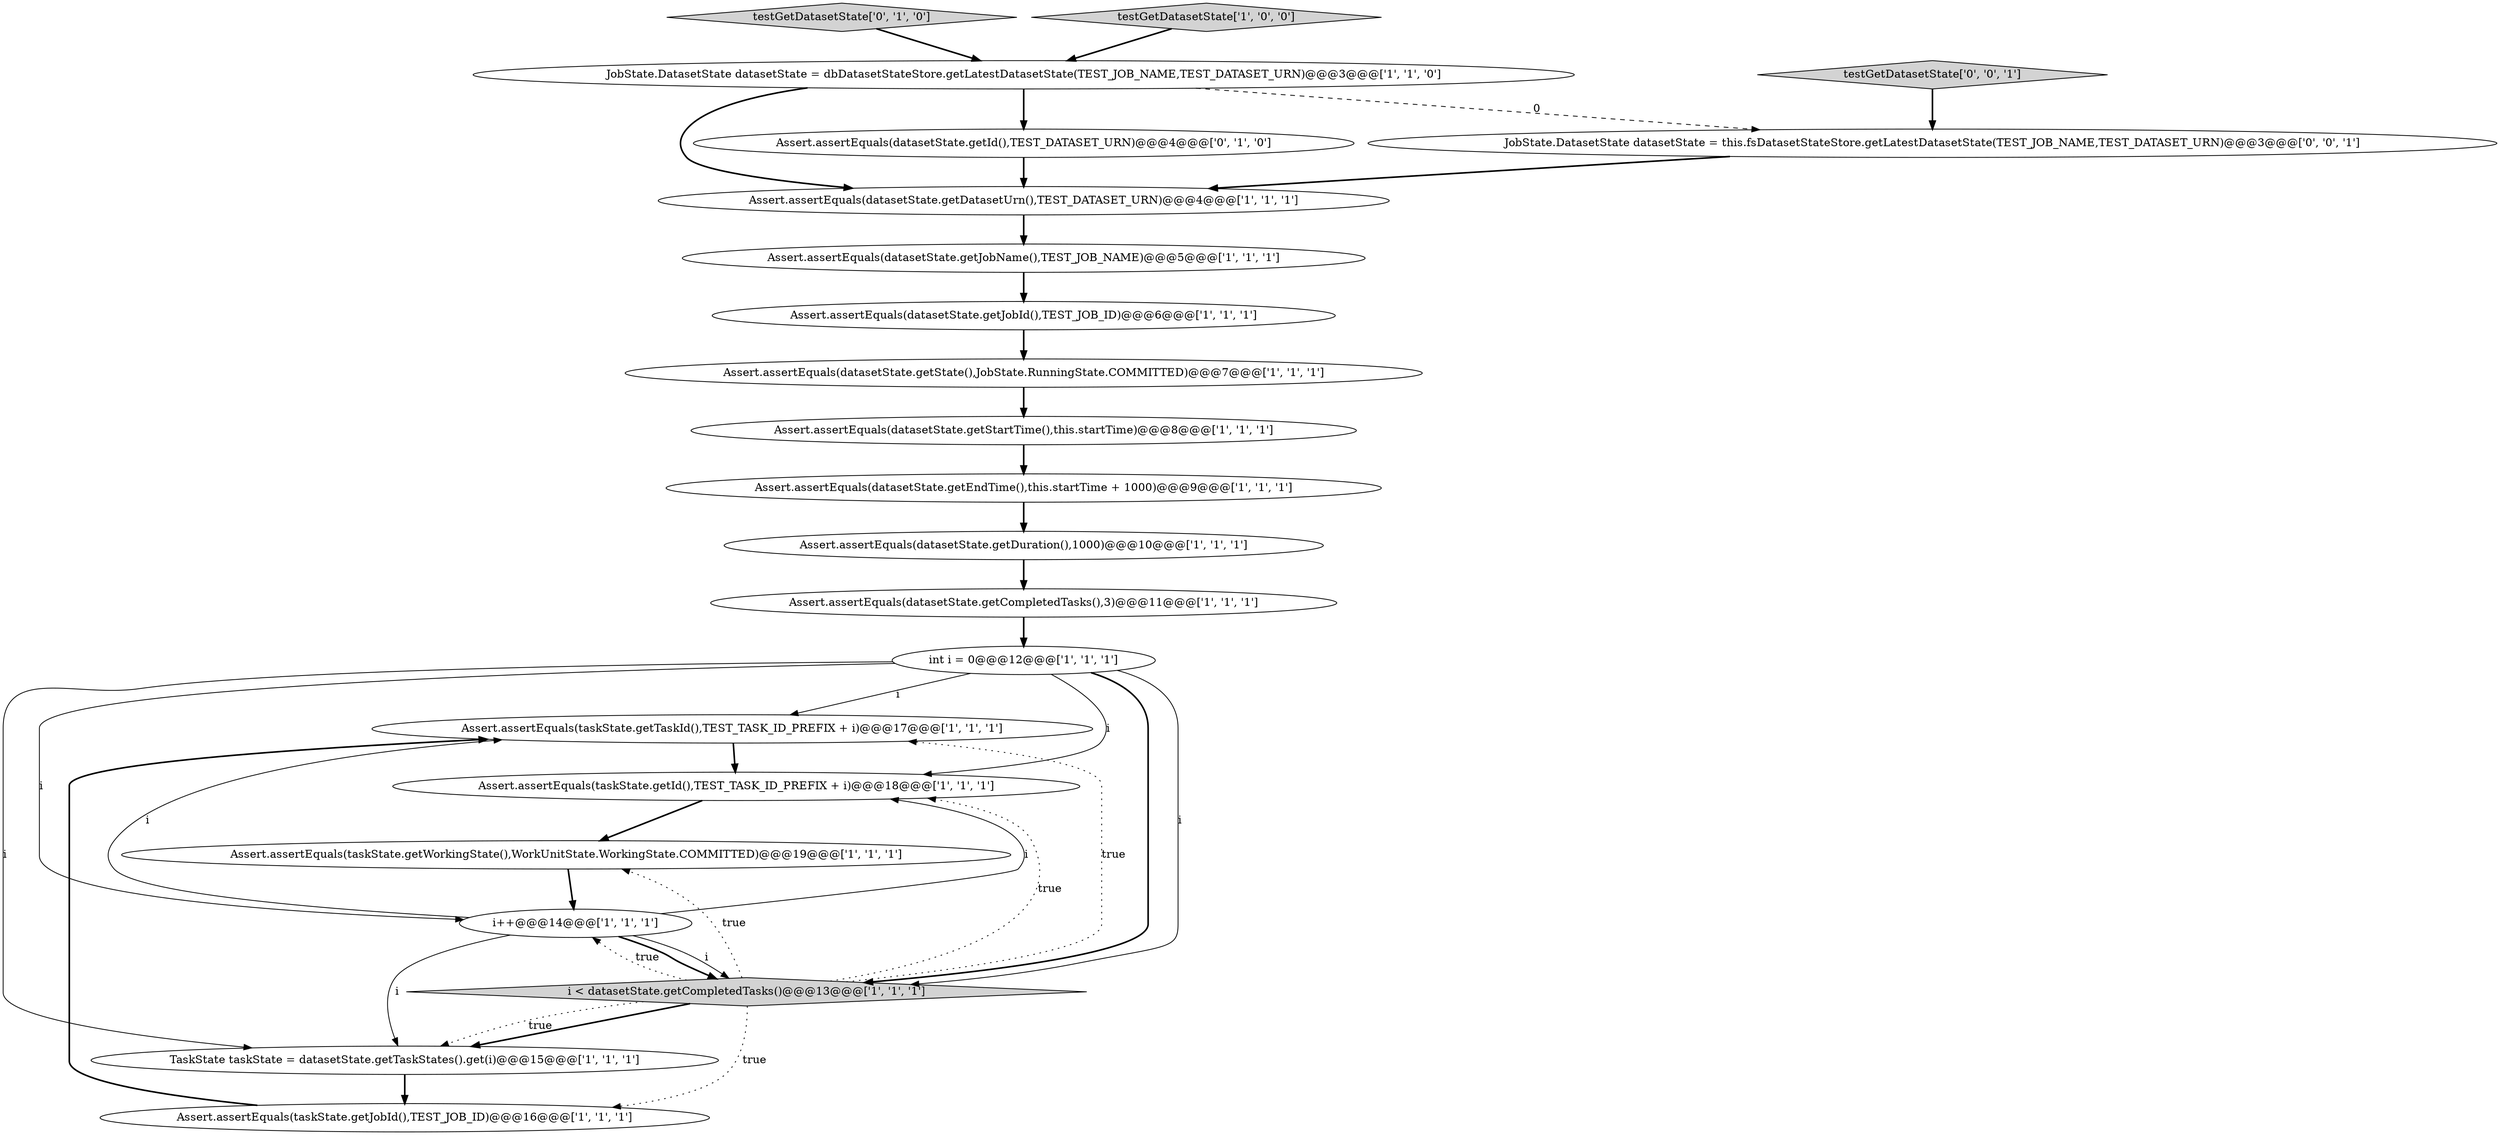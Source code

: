 digraph {
6 [style = filled, label = "Assert.assertEquals(datasetState.getCompletedTasks(),3)@@@11@@@['1', '1', '1']", fillcolor = white, shape = ellipse image = "AAA0AAABBB1BBB"];
18 [style = filled, label = "testGetDatasetState['0', '1', '0']", fillcolor = lightgray, shape = diamond image = "AAA0AAABBB2BBB"];
20 [style = filled, label = "JobState.DatasetState datasetState = this.fsDatasetStateStore.getLatestDatasetState(TEST_JOB_NAME,TEST_DATASET_URN)@@@3@@@['0', '0', '1']", fillcolor = white, shape = ellipse image = "AAA0AAABBB3BBB"];
7 [style = filled, label = "JobState.DatasetState datasetState = dbDatasetStateStore.getLatestDatasetState(TEST_JOB_NAME,TEST_DATASET_URN)@@@3@@@['1', '1', '0']", fillcolor = white, shape = ellipse image = "AAA0AAABBB1BBB"];
10 [style = filled, label = "Assert.assertEquals(taskState.getTaskId(),TEST_TASK_ID_PREFIX + i)@@@17@@@['1', '1', '1']", fillcolor = white, shape = ellipse image = "AAA0AAABBB1BBB"];
21 [style = filled, label = "testGetDatasetState['0', '0', '1']", fillcolor = lightgray, shape = diamond image = "AAA0AAABBB3BBB"];
12 [style = filled, label = "Assert.assertEquals(datasetState.getJobId(),TEST_JOB_ID)@@@6@@@['1', '1', '1']", fillcolor = white, shape = ellipse image = "AAA0AAABBB1BBB"];
11 [style = filled, label = "Assert.assertEquals(datasetState.getStartTime(),this.startTime)@@@8@@@['1', '1', '1']", fillcolor = white, shape = ellipse image = "AAA0AAABBB1BBB"];
2 [style = filled, label = "Assert.assertEquals(taskState.getId(),TEST_TASK_ID_PREFIX + i)@@@18@@@['1', '1', '1']", fillcolor = white, shape = ellipse image = "AAA0AAABBB1BBB"];
4 [style = filled, label = "testGetDatasetState['1', '0', '0']", fillcolor = lightgray, shape = diamond image = "AAA0AAABBB1BBB"];
16 [style = filled, label = "Assert.assertEquals(datasetState.getDatasetUrn(),TEST_DATASET_URN)@@@4@@@['1', '1', '1']", fillcolor = white, shape = ellipse image = "AAA0AAABBB1BBB"];
8 [style = filled, label = "Assert.assertEquals(datasetState.getDuration(),1000)@@@10@@@['1', '1', '1']", fillcolor = white, shape = ellipse image = "AAA0AAABBB1BBB"];
9 [style = filled, label = "Assert.assertEquals(taskState.getWorkingState(),WorkUnitState.WorkingState.COMMITTED)@@@19@@@['1', '1', '1']", fillcolor = white, shape = ellipse image = "AAA0AAABBB1BBB"];
15 [style = filled, label = "TaskState taskState = datasetState.getTaskStates().get(i)@@@15@@@['1', '1', '1']", fillcolor = white, shape = ellipse image = "AAA0AAABBB1BBB"];
19 [style = filled, label = "Assert.assertEquals(datasetState.getId(),TEST_DATASET_URN)@@@4@@@['0', '1', '0']", fillcolor = white, shape = ellipse image = "AAA1AAABBB2BBB"];
5 [style = filled, label = "Assert.assertEquals(datasetState.getEndTime(),this.startTime + 1000)@@@9@@@['1', '1', '1']", fillcolor = white, shape = ellipse image = "AAA0AAABBB1BBB"];
3 [style = filled, label = "Assert.assertEquals(taskState.getJobId(),TEST_JOB_ID)@@@16@@@['1', '1', '1']", fillcolor = white, shape = ellipse image = "AAA0AAABBB1BBB"];
13 [style = filled, label = "int i = 0@@@12@@@['1', '1', '1']", fillcolor = white, shape = ellipse image = "AAA0AAABBB1BBB"];
0 [style = filled, label = "i < datasetState.getCompletedTasks()@@@13@@@['1', '1', '1']", fillcolor = lightgray, shape = diamond image = "AAA0AAABBB1BBB"];
1 [style = filled, label = "Assert.assertEquals(datasetState.getState(),JobState.RunningState.COMMITTED)@@@7@@@['1', '1', '1']", fillcolor = white, shape = ellipse image = "AAA0AAABBB1BBB"];
14 [style = filled, label = "i++@@@14@@@['1', '1', '1']", fillcolor = white, shape = ellipse image = "AAA0AAABBB1BBB"];
17 [style = filled, label = "Assert.assertEquals(datasetState.getJobName(),TEST_JOB_NAME)@@@5@@@['1', '1', '1']", fillcolor = white, shape = ellipse image = "AAA0AAABBB1BBB"];
0->10 [style = dotted, label="true"];
0->2 [style = dotted, label="true"];
3->10 [style = bold, label=""];
0->14 [style = dotted, label="true"];
5->8 [style = bold, label=""];
10->2 [style = bold, label=""];
4->7 [style = bold, label=""];
14->0 [style = solid, label="i"];
20->16 [style = bold, label=""];
13->0 [style = bold, label=""];
7->20 [style = dashed, label="0"];
7->16 [style = bold, label=""];
0->3 [style = dotted, label="true"];
12->1 [style = bold, label=""];
14->10 [style = solid, label="i"];
17->12 [style = bold, label=""];
6->13 [style = bold, label=""];
14->0 [style = bold, label=""];
14->15 [style = solid, label="i"];
8->6 [style = bold, label=""];
13->2 [style = solid, label="i"];
1->11 [style = bold, label=""];
13->14 [style = solid, label="i"];
19->16 [style = bold, label=""];
2->9 [style = bold, label=""];
0->15 [style = bold, label=""];
21->20 [style = bold, label=""];
0->9 [style = dotted, label="true"];
13->0 [style = solid, label="i"];
13->10 [style = solid, label="i"];
0->15 [style = dotted, label="true"];
9->14 [style = bold, label=""];
15->3 [style = bold, label=""];
14->2 [style = solid, label="i"];
16->17 [style = bold, label=""];
7->19 [style = bold, label=""];
11->5 [style = bold, label=""];
13->15 [style = solid, label="i"];
18->7 [style = bold, label=""];
}
